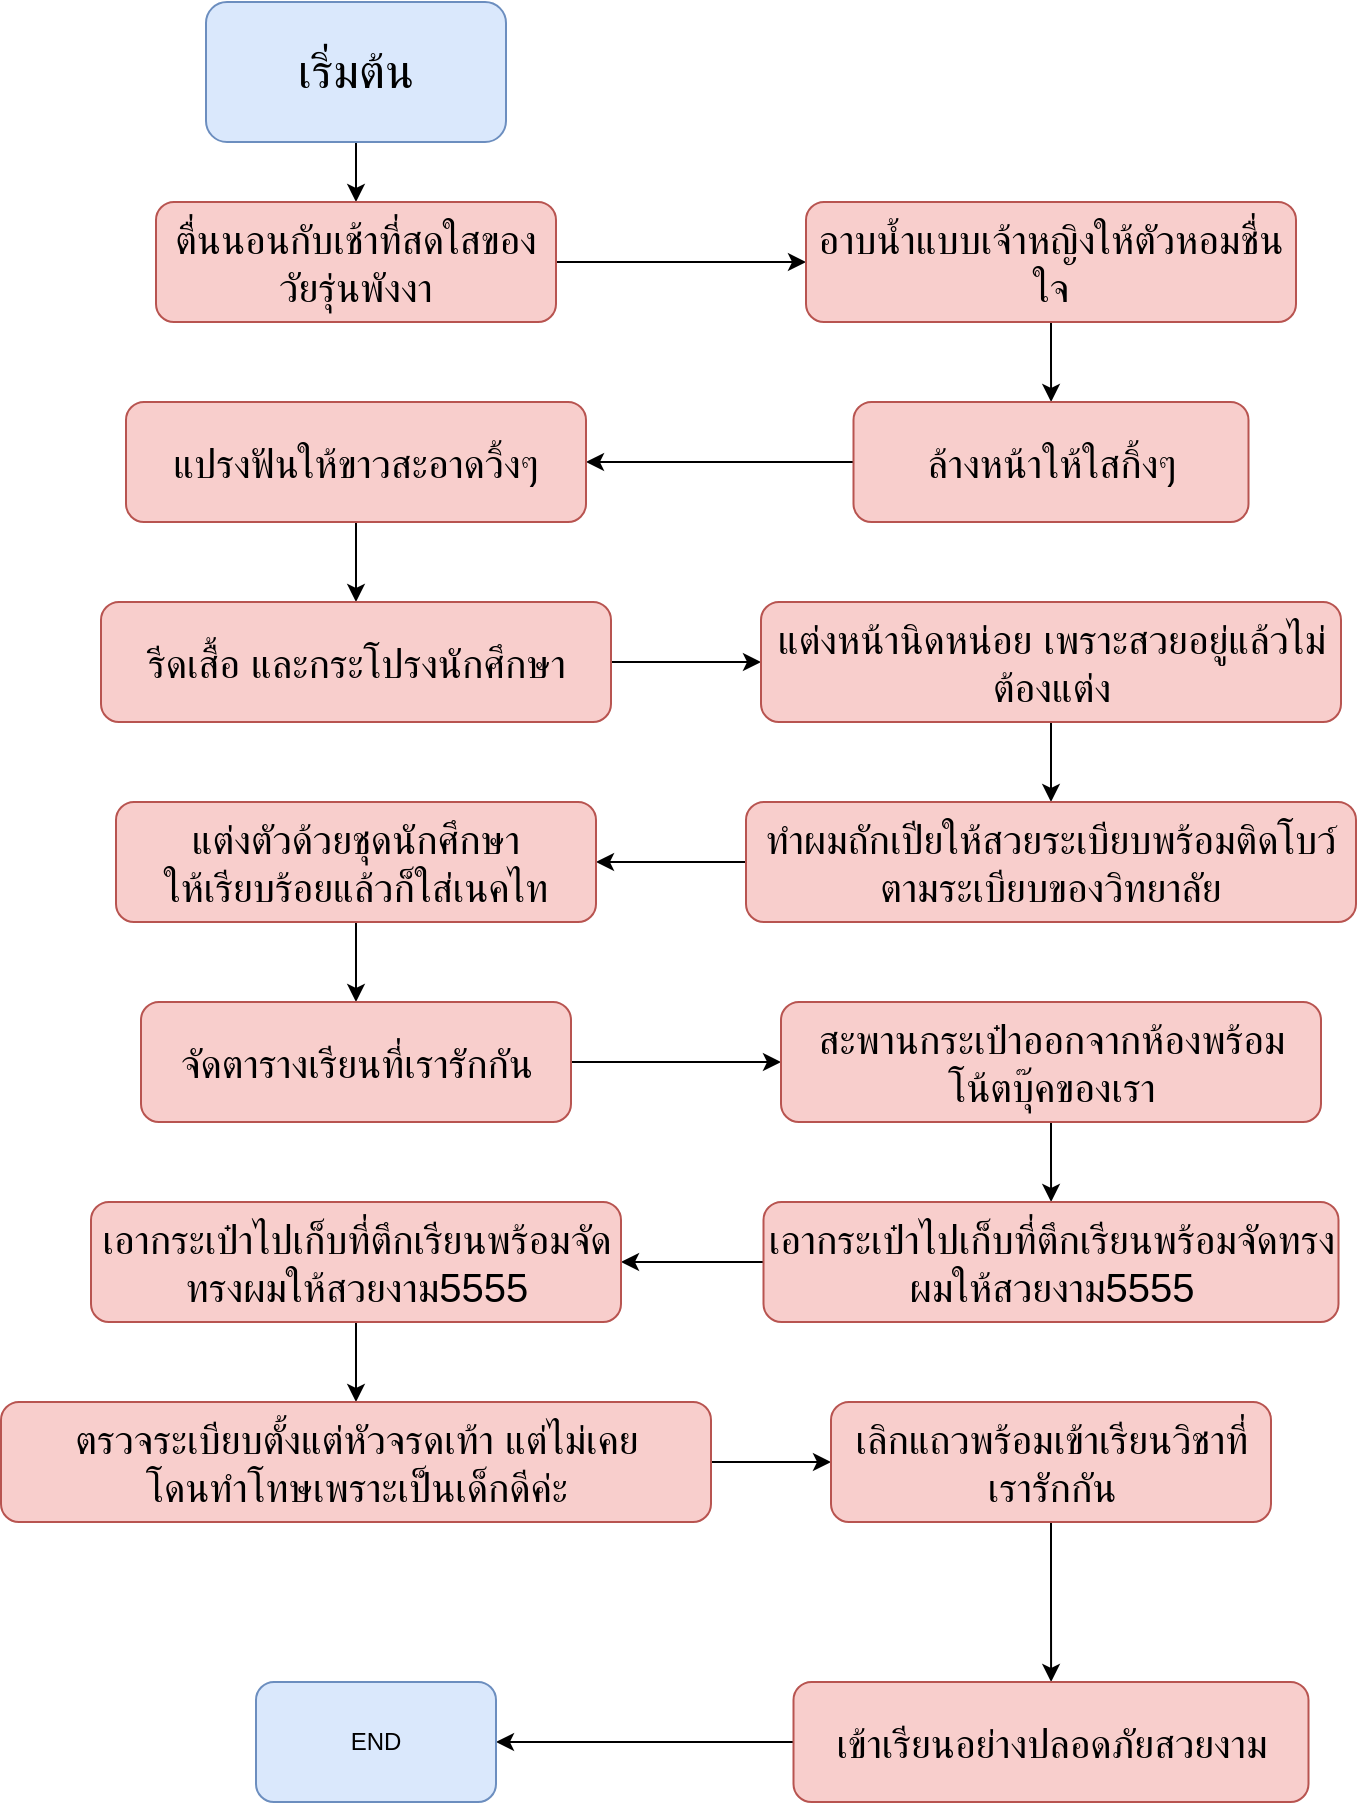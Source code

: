 <mxfile version="20.6.0" type="github">
  <diagram id="W5I1qEbB7bkZHy-zQESl" name="Page-1">
    <mxGraphModel dx="1085" dy="563" grid="1" gridSize="10" guides="1" tooltips="1" connect="1" arrows="1" fold="1" page="1" pageScale="1" pageWidth="850" pageHeight="1100" math="0" shadow="0">
      <root>
        <mxCell id="0" />
        <mxCell id="1" parent="0" />
        <mxCell id="Osd19pk7MYJneHNe3MTA-4" value="" style="edgeStyle=orthogonalEdgeStyle;rounded=0;orthogonalLoop=1;jettySize=auto;html=1;fontFamily=Lucida Console;fontSize=24;" edge="1" parent="1" source="Osd19pk7MYJneHNe3MTA-1" target="Osd19pk7MYJneHNe3MTA-3">
          <mxGeometry relative="1" as="geometry" />
        </mxCell>
        <mxCell id="Osd19pk7MYJneHNe3MTA-1" value="&lt;font face=&quot;Lucida Console&quot; style=&quot;font-size: 24px;&quot;&gt;เริ่มต้น&lt;/font&gt;" style="rounded=1;whiteSpace=wrap;html=1;fillColor=#dae8fc;strokeColor=#6c8ebf;" vertex="1" parent="1">
          <mxGeometry x="150" y="40" width="150" height="70" as="geometry" />
        </mxCell>
        <mxCell id="Osd19pk7MYJneHNe3MTA-6" value="" style="edgeStyle=orthogonalEdgeStyle;rounded=0;orthogonalLoop=1;jettySize=auto;html=1;fontFamily=Lucida Console;fontSize=20;" edge="1" parent="1" source="Osd19pk7MYJneHNe3MTA-3" target="Osd19pk7MYJneHNe3MTA-5">
          <mxGeometry relative="1" as="geometry" />
        </mxCell>
        <mxCell id="Osd19pk7MYJneHNe3MTA-3" value="&lt;div style=&quot;font-size: 20px;&quot;&gt;&lt;font style=&quot;font-size: 20px;&quot;&gt;&lt;br&gt;&lt;/font&gt;&lt;/div&gt;&lt;div style=&quot;font-size: 20px;&quot;&gt;&lt;font style=&quot;font-size: 20px;&quot;&gt;ตื่นนอนกับเช้าที่สดใสของวัยรุ่นพังงา&lt;/font&gt;&lt;/div&gt;&lt;div style=&quot;font-size: 20px;&quot;&gt;&lt;br&gt;&lt;/div&gt;" style="whiteSpace=wrap;html=1;rounded=1;fillColor=#f8cecc;strokeColor=#b85450;" vertex="1" parent="1">
          <mxGeometry x="125" y="140" width="200" height="60" as="geometry" />
        </mxCell>
        <mxCell id="Osd19pk7MYJneHNe3MTA-8" value="" style="edgeStyle=orthogonalEdgeStyle;rounded=0;orthogonalLoop=1;jettySize=auto;html=1;fontFamily=Lucida Console;fontSize=20;" edge="1" parent="1" source="Osd19pk7MYJneHNe3MTA-5" target="Osd19pk7MYJneHNe3MTA-7">
          <mxGeometry relative="1" as="geometry" />
        </mxCell>
        <mxCell id="Osd19pk7MYJneHNe3MTA-5" value="&lt;font style=&quot;font-size: 20px;&quot;&gt;อาบน้ำแบบเจ้าหญิงให้ตัวหอมชื่นใจ&lt;/font&gt;" style="whiteSpace=wrap;html=1;rounded=1;fillColor=#f8cecc;strokeColor=#b85450;" vertex="1" parent="1">
          <mxGeometry x="450" y="140" width="245" height="60" as="geometry" />
        </mxCell>
        <mxCell id="Osd19pk7MYJneHNe3MTA-10" value="" style="edgeStyle=orthogonalEdgeStyle;rounded=0;orthogonalLoop=1;jettySize=auto;html=1;fontFamily=Lucida Console;fontSize=20;" edge="1" parent="1" source="Osd19pk7MYJneHNe3MTA-7" target="Osd19pk7MYJneHNe3MTA-9">
          <mxGeometry relative="1" as="geometry" />
        </mxCell>
        <mxCell id="Osd19pk7MYJneHNe3MTA-7" value="&lt;div style=&quot;font-size: 20px;&quot;&gt;&lt;font style=&quot;font-size: 20px;&quot;&gt;ล้างหน้าให้ใสกิ้งๆ&lt;/font&gt;&lt;/div&gt;" style="whiteSpace=wrap;html=1;rounded=1;fillColor=#f8cecc;strokeColor=#b85450;" vertex="1" parent="1">
          <mxGeometry x="473.75" y="240" width="197.5" height="60" as="geometry" />
        </mxCell>
        <mxCell id="Osd19pk7MYJneHNe3MTA-14" value="" style="edgeStyle=orthogonalEdgeStyle;rounded=0;orthogonalLoop=1;jettySize=auto;html=1;fontFamily=Lucida Console;fontSize=20;" edge="1" parent="1" source="Osd19pk7MYJneHNe3MTA-9" target="Osd19pk7MYJneHNe3MTA-13">
          <mxGeometry relative="1" as="geometry" />
        </mxCell>
        <mxCell id="Osd19pk7MYJneHNe3MTA-9" value="&lt;div style=&quot;font-size: 20px;&quot;&gt;&lt;font style=&quot;font-size: 20px;&quot;&gt;แปรงฟันให้ขาวสะอาดวิ้งๆ&lt;/font&gt;&lt;/div&gt;" style="whiteSpace=wrap;html=1;rounded=1;fillColor=#f8cecc;strokeColor=#b85450;" vertex="1" parent="1">
          <mxGeometry x="110" y="240" width="230" height="60" as="geometry" />
        </mxCell>
        <mxCell id="Osd19pk7MYJneHNe3MTA-16" value="" style="edgeStyle=orthogonalEdgeStyle;rounded=0;orthogonalLoop=1;jettySize=auto;html=1;fontFamily=Lucida Console;fontSize=20;" edge="1" parent="1" source="Osd19pk7MYJneHNe3MTA-13" target="Osd19pk7MYJneHNe3MTA-15">
          <mxGeometry relative="1" as="geometry" />
        </mxCell>
        <mxCell id="Osd19pk7MYJneHNe3MTA-13" value="&lt;div&gt;&lt;font style=&quot;font-size: 20px;&quot;&gt;รีดเสื้อ และกระโปรงนักศึกษา&lt;/font&gt;&lt;/div&gt;" style="whiteSpace=wrap;html=1;fillColor=#f8cecc;strokeColor=#b85450;rounded=1;" vertex="1" parent="1">
          <mxGeometry x="97.5" y="340" width="255" height="60" as="geometry" />
        </mxCell>
        <mxCell id="Osd19pk7MYJneHNe3MTA-18" value="" style="edgeStyle=orthogonalEdgeStyle;rounded=0;orthogonalLoop=1;jettySize=auto;html=1;fontFamily=Lucida Console;fontSize=20;" edge="1" parent="1" source="Osd19pk7MYJneHNe3MTA-15" target="Osd19pk7MYJneHNe3MTA-17">
          <mxGeometry relative="1" as="geometry" />
        </mxCell>
        <mxCell id="Osd19pk7MYJneHNe3MTA-15" value="&lt;div&gt;&lt;font style=&quot;font-size: 20px;&quot;&gt;แต่งหน้านิดหน่อย เพราะสวยอยู่แล้วไม่ต้องแต่ง&lt;/font&gt;&lt;/div&gt;" style="whiteSpace=wrap;html=1;fillColor=#f8cecc;strokeColor=#b85450;rounded=1;" vertex="1" parent="1">
          <mxGeometry x="427.5" y="340" width="290" height="60" as="geometry" />
        </mxCell>
        <mxCell id="Osd19pk7MYJneHNe3MTA-20" value="" style="edgeStyle=orthogonalEdgeStyle;rounded=0;orthogonalLoop=1;jettySize=auto;html=1;fontFamily=Lucida Console;fontSize=20;" edge="1" parent="1" source="Osd19pk7MYJneHNe3MTA-17" target="Osd19pk7MYJneHNe3MTA-19">
          <mxGeometry relative="1" as="geometry" />
        </mxCell>
        <mxCell id="Osd19pk7MYJneHNe3MTA-17" value="&lt;div&gt;&lt;font style=&quot;font-size: 20px;&quot;&gt;ทำผมถักเปียให้สวยระเบียบพร้อมติดโบว์ตามระเบียบของวิทยาลัย&lt;/font&gt;&lt;/div&gt;" style="whiteSpace=wrap;html=1;fillColor=#f8cecc;strokeColor=#b85450;rounded=1;" vertex="1" parent="1">
          <mxGeometry x="420" y="440" width="305" height="60" as="geometry" />
        </mxCell>
        <mxCell id="Osd19pk7MYJneHNe3MTA-22" value="" style="edgeStyle=orthogonalEdgeStyle;rounded=0;orthogonalLoop=1;jettySize=auto;html=1;fontFamily=Lucida Console;fontSize=20;" edge="1" parent="1" source="Osd19pk7MYJneHNe3MTA-19" target="Osd19pk7MYJneHNe3MTA-21">
          <mxGeometry relative="1" as="geometry" />
        </mxCell>
        <mxCell id="Osd19pk7MYJneHNe3MTA-19" value="&lt;font style=&quot;font-size: 20px;&quot;&gt;แต่งตัวด้วยชุดนักศึกษา&lt;br&gt;ให้เรียบร้อยแล้วก็ใส่เนคไท&lt;/font&gt;" style="whiteSpace=wrap;html=1;fillColor=#f8cecc;strokeColor=#b85450;rounded=1;" vertex="1" parent="1">
          <mxGeometry x="105" y="440" width="240" height="60" as="geometry" />
        </mxCell>
        <mxCell id="Osd19pk7MYJneHNe3MTA-24" value="" style="edgeStyle=orthogonalEdgeStyle;rounded=0;orthogonalLoop=1;jettySize=auto;html=1;fontFamily=Lucida Console;fontSize=20;" edge="1" parent="1" source="Osd19pk7MYJneHNe3MTA-21" target="Osd19pk7MYJneHNe3MTA-23">
          <mxGeometry relative="1" as="geometry" />
        </mxCell>
        <mxCell id="Osd19pk7MYJneHNe3MTA-21" value="&lt;font style=&quot;font-size: 20px;&quot;&gt;จัดตารางเรียนที่เรารักกัน&lt;/font&gt;" style="whiteSpace=wrap;html=1;fillColor=#f8cecc;strokeColor=#b85450;rounded=1;" vertex="1" parent="1">
          <mxGeometry x="117.5" y="540" width="215" height="60" as="geometry" />
        </mxCell>
        <mxCell id="Osd19pk7MYJneHNe3MTA-26" value="" style="edgeStyle=orthogonalEdgeStyle;rounded=0;orthogonalLoop=1;jettySize=auto;html=1;fontFamily=Lucida Console;fontSize=20;" edge="1" parent="1" source="Osd19pk7MYJneHNe3MTA-23" target="Osd19pk7MYJneHNe3MTA-25">
          <mxGeometry relative="1" as="geometry" />
        </mxCell>
        <mxCell id="Osd19pk7MYJneHNe3MTA-23" value="&lt;font style=&quot;font-size: 20px;&quot;&gt;สะพานกระเป๋าออกจากห้องพร้อมโน้ตบุ๊คของเรา&lt;/font&gt;" style="whiteSpace=wrap;html=1;fillColor=#f8cecc;strokeColor=#b85450;rounded=1;" vertex="1" parent="1">
          <mxGeometry x="437.5" y="540" width="270" height="60" as="geometry" />
        </mxCell>
        <mxCell id="Osd19pk7MYJneHNe3MTA-28" value="" style="edgeStyle=orthogonalEdgeStyle;rounded=0;orthogonalLoop=1;jettySize=auto;html=1;fontFamily=Lucida Console;fontSize=20;" edge="1" parent="1" source="Osd19pk7MYJneHNe3MTA-25" target="Osd19pk7MYJneHNe3MTA-27">
          <mxGeometry relative="1" as="geometry" />
        </mxCell>
        <mxCell id="Osd19pk7MYJneHNe3MTA-25" value="&lt;div&gt;&lt;span style=&quot;font-size: 20px;&quot;&gt;เอากระเป๋าไปเก็บที่ตึกเรียนพร้อมจัดทรงผมให้สวยงาม5555&lt;/span&gt;&lt;/div&gt;" style="whiteSpace=wrap;html=1;fillColor=#f8cecc;strokeColor=#b85450;rounded=1;" vertex="1" parent="1">
          <mxGeometry x="428.75" y="640" width="287.5" height="60" as="geometry" />
        </mxCell>
        <mxCell id="Osd19pk7MYJneHNe3MTA-30" value="" style="edgeStyle=orthogonalEdgeStyle;rounded=0;orthogonalLoop=1;jettySize=auto;html=1;fontFamily=Lucida Console;fontSize=20;" edge="1" parent="1" source="Osd19pk7MYJneHNe3MTA-27" target="Osd19pk7MYJneHNe3MTA-29">
          <mxGeometry relative="1" as="geometry" />
        </mxCell>
        <mxCell id="Osd19pk7MYJneHNe3MTA-27" value="&lt;div&gt;&lt;font style=&quot;font-size: 20px;&quot;&gt;เอากระเป๋าไปเก็บที่ตึกเรียนพร้อมจัดทรงผมให้สวยงาม5555&lt;/font&gt;&lt;/div&gt;" style="whiteSpace=wrap;html=1;fillColor=#f8cecc;strokeColor=#b85450;rounded=1;" vertex="1" parent="1">
          <mxGeometry x="92.5" y="640" width="265" height="60" as="geometry" />
        </mxCell>
        <mxCell id="Osd19pk7MYJneHNe3MTA-32" value="" style="edgeStyle=orthogonalEdgeStyle;rounded=0;orthogonalLoop=1;jettySize=auto;html=1;fontFamily=Lucida Console;fontSize=20;" edge="1" parent="1" source="Osd19pk7MYJneHNe3MTA-29" target="Osd19pk7MYJneHNe3MTA-31">
          <mxGeometry relative="1" as="geometry" />
        </mxCell>
        <mxCell id="Osd19pk7MYJneHNe3MTA-29" value="&lt;div&gt;&lt;font style=&quot;font-size: 20px;&quot;&gt;ตรวจระเบียบตั้งแต่หัวจรดเท้า แต่ไม่เคย&lt;/font&gt;&lt;/div&gt;&lt;div&gt;&lt;font style=&quot;font-size: 20px;&quot;&gt;โดนทำโทษเพราะเป็นเด็กดีค่ะ&lt;/font&gt;&lt;/div&gt;" style="whiteSpace=wrap;html=1;fillColor=#f8cecc;strokeColor=#b85450;rounded=1;" vertex="1" parent="1">
          <mxGeometry x="47.5" y="740" width="355" height="60" as="geometry" />
        </mxCell>
        <mxCell id="Osd19pk7MYJneHNe3MTA-34" value="" style="edgeStyle=orthogonalEdgeStyle;rounded=0;orthogonalLoop=1;jettySize=auto;html=1;fontFamily=Lucida Console;fontSize=20;" edge="1" parent="1" source="Osd19pk7MYJneHNe3MTA-31" target="Osd19pk7MYJneHNe3MTA-33">
          <mxGeometry relative="1" as="geometry" />
        </mxCell>
        <mxCell id="Osd19pk7MYJneHNe3MTA-31" value="&lt;font style=&quot;font-size: 20px;&quot;&gt;เลิกแถวพร้อมเข้าเรียนวิชาที่เรารักกัน&lt;/font&gt;" style="whiteSpace=wrap;html=1;fillColor=#f8cecc;strokeColor=#b85450;rounded=1;" vertex="1" parent="1">
          <mxGeometry x="462.5" y="740" width="220" height="60" as="geometry" />
        </mxCell>
        <mxCell id="Osd19pk7MYJneHNe3MTA-36" value="" style="edgeStyle=orthogonalEdgeStyle;rounded=0;orthogonalLoop=1;jettySize=auto;html=1;fontFamily=Lucida Console;fontSize=20;" edge="1" parent="1" source="Osd19pk7MYJneHNe3MTA-33" target="Osd19pk7MYJneHNe3MTA-35">
          <mxGeometry relative="1" as="geometry" />
        </mxCell>
        <mxCell id="Osd19pk7MYJneHNe3MTA-33" value="&lt;font style=&quot;font-size: 20px;&quot;&gt;เข้าเรียนอย่างปลอดภัยสวยงาม&lt;/font&gt;" style="whiteSpace=wrap;html=1;fillColor=#f8cecc;strokeColor=#b85450;rounded=1;" vertex="1" parent="1">
          <mxGeometry x="443.75" y="880" width="257.5" height="60" as="geometry" />
        </mxCell>
        <mxCell id="Osd19pk7MYJneHNe3MTA-35" value="END" style="whiteSpace=wrap;html=1;fillColor=#dae8fc;strokeColor=#6c8ebf;rounded=1;" vertex="1" parent="1">
          <mxGeometry x="175" y="880" width="120" height="60" as="geometry" />
        </mxCell>
      </root>
    </mxGraphModel>
  </diagram>
</mxfile>
